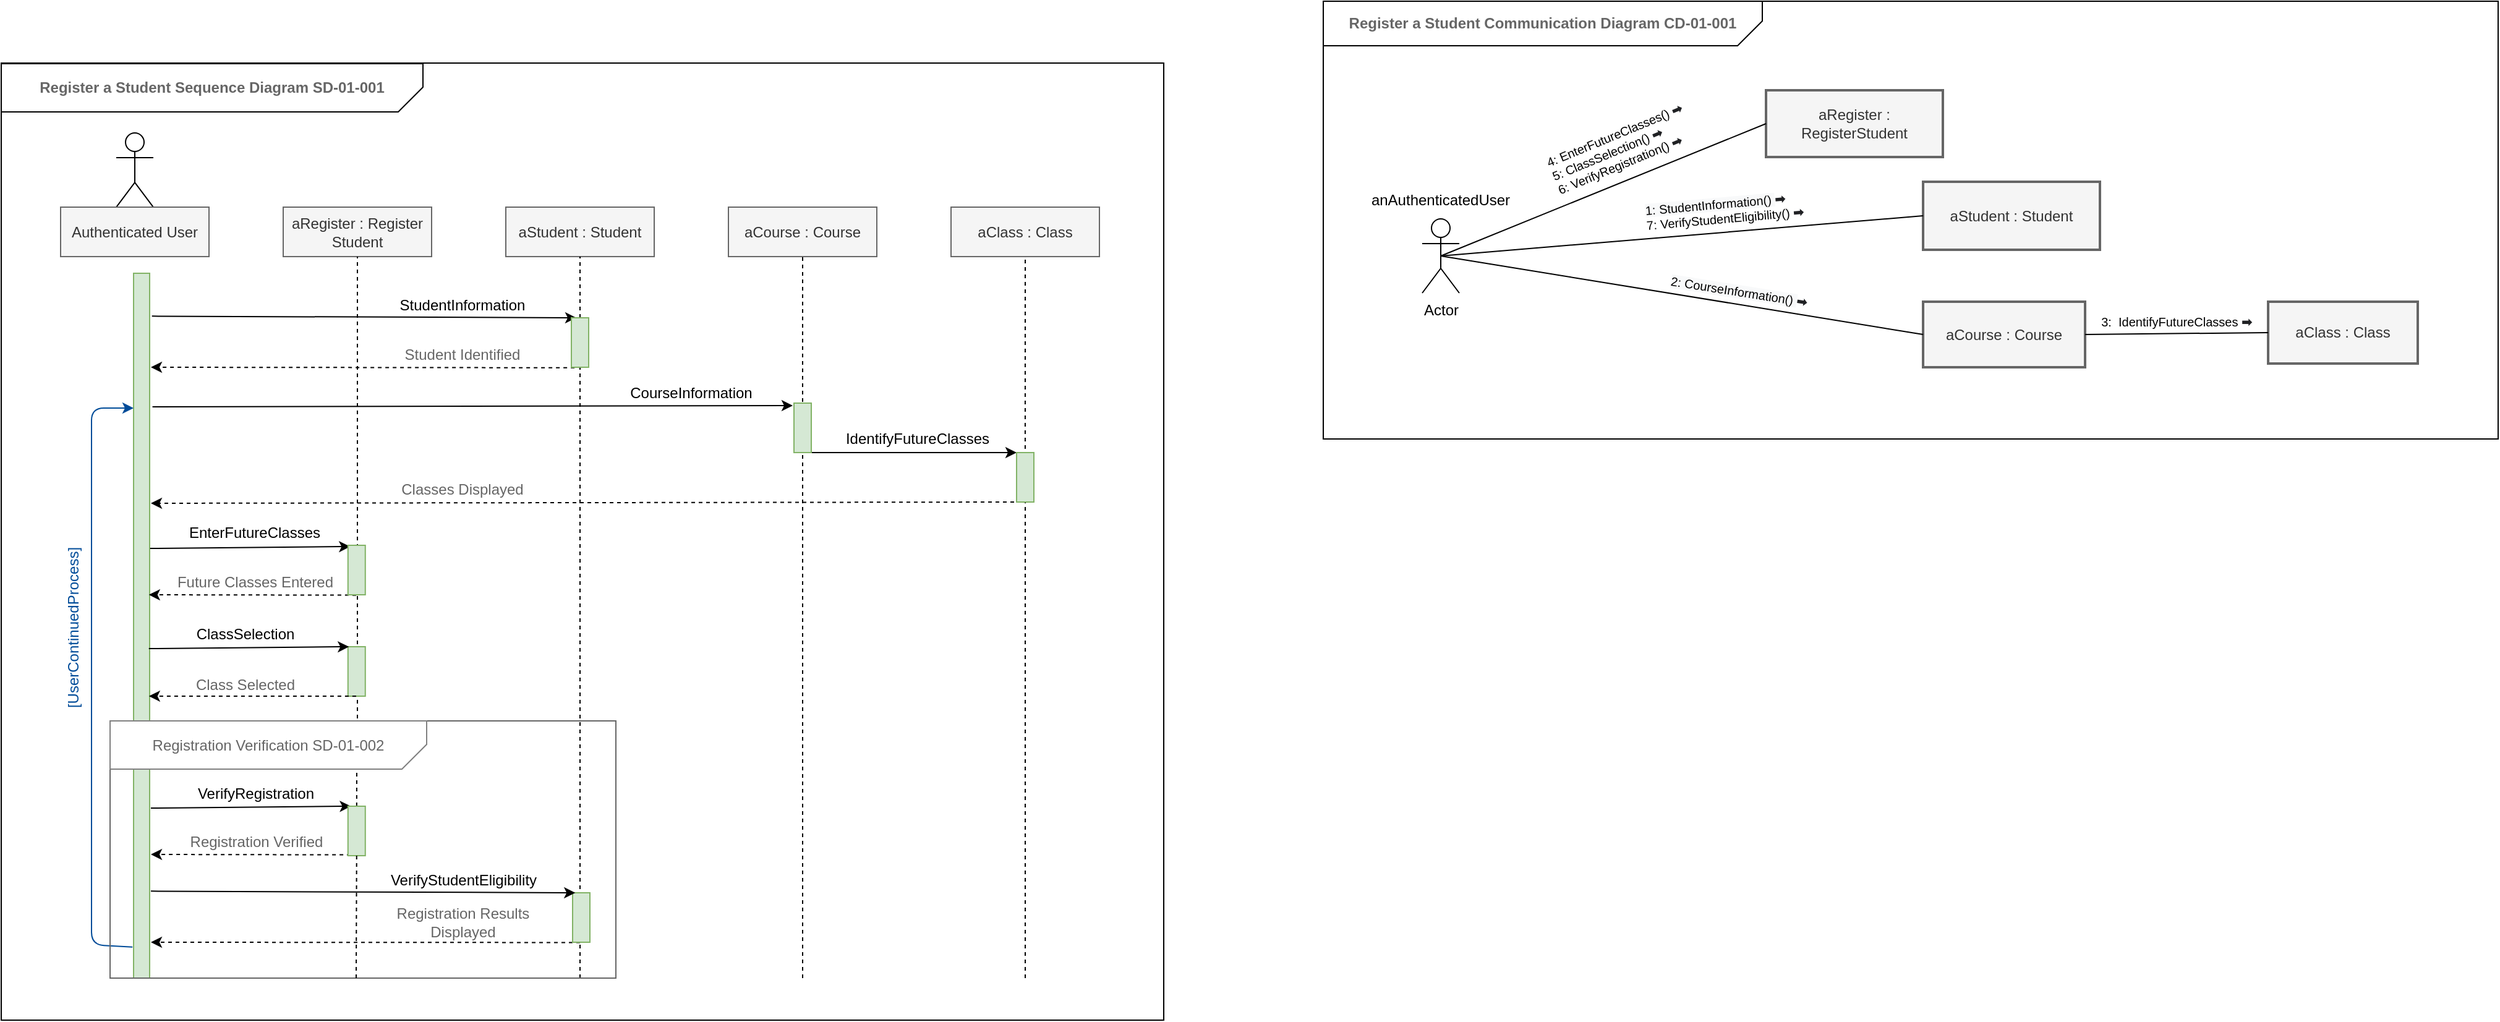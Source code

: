<mxfile version="14.0.1" type="github">
  <diagram id="WgGNXocE23IqrcMPY2u2" name="Page-1">
    <mxGraphModel dx="1309" dy="819" grid="0" gridSize="10" guides="1" tooltips="1" connect="1" arrows="1" fold="1" page="1" pageScale="1" pageWidth="2336" pageHeight="1654" math="0" shadow="0">
      <root>
        <mxCell id="0" />
        <mxCell id="1" parent="0" />
        <mxCell id="3fiQfD3PMQG2XW41a9uW-1" value="Actor" style="shape=umlActor;verticalLabelPosition=bottom;verticalAlign=top;html=1;outlineConnect=0;" vertex="1" parent="1">
          <mxGeometry x="285" y="236.52" width="30" height="60" as="geometry" />
        </mxCell>
        <mxCell id="3fiQfD3PMQG2XW41a9uW-3" value="aRegister : Register Student" style="rounded=0;whiteSpace=wrap;html=1;fillColor=#f5f5f5;strokeColor=#666666;fontColor=#333333;" vertex="1" parent="1">
          <mxGeometry x="420" y="296.52" width="120" height="40" as="geometry" />
        </mxCell>
        <mxCell id="3fiQfD3PMQG2XW41a9uW-4" value="aStudent : Student" style="rounded=0;whiteSpace=wrap;html=1;fillColor=#f5f5f5;strokeColor=#666666;fontColor=#333333;" vertex="1" parent="1">
          <mxGeometry x="600" y="296.52" width="120" height="40" as="geometry" />
        </mxCell>
        <mxCell id="3fiQfD3PMQG2XW41a9uW-5" value="aClass : Class" style="rounded=0;whiteSpace=wrap;html=1;fillColor=#f5f5f5;strokeColor=#666666;fontColor=#333333;" vertex="1" parent="1">
          <mxGeometry x="960" y="296.52" width="120" height="40" as="geometry" />
        </mxCell>
        <mxCell id="3fiQfD3PMQG2XW41a9uW-9" value="" style="endArrow=none;dashed=1;html=1;entryX=0.5;entryY=1;entryDx=0;entryDy=0;" edge="1" parent="1" target="3fiQfD3PMQG2XW41a9uW-4">
          <mxGeometry width="50" height="50" relative="1" as="geometry">
            <mxPoint x="660" y="920" as="sourcePoint" />
            <mxPoint x="659" y="360" as="targetPoint" />
          </mxGeometry>
        </mxCell>
        <mxCell id="3fiQfD3PMQG2XW41a9uW-10" value="" style="endArrow=none;dashed=1;html=1;entryX=0.5;entryY=1;entryDx=0;entryDy=0;" edge="1" parent="1" target="3fiQfD3PMQG2XW41a9uW-11">
          <mxGeometry width="50" height="50" relative="1" as="geometry">
            <mxPoint x="839.984" y="460" as="sourcePoint" />
            <mxPoint x="840" y="360" as="targetPoint" />
          </mxGeometry>
        </mxCell>
        <mxCell id="3fiQfD3PMQG2XW41a9uW-11" value="aCourse : Course" style="rounded=0;whiteSpace=wrap;html=1;fillColor=#f5f5f5;strokeColor=#666666;fontColor=#333333;" vertex="1" parent="1">
          <mxGeometry x="780" y="296.52" width="120" height="40" as="geometry" />
        </mxCell>
        <mxCell id="3fiQfD3PMQG2XW41a9uW-12" value="" style="endArrow=none;dashed=1;html=1;entryX=0.5;entryY=1;entryDx=0;entryDy=0;" edge="1" parent="1" target="3fiQfD3PMQG2XW41a9uW-5">
          <mxGeometry width="50" height="50" relative="1" as="geometry">
            <mxPoint x="1019.959" y="498" as="sourcePoint" />
            <mxPoint x="1019" y="360" as="targetPoint" />
          </mxGeometry>
        </mxCell>
        <mxCell id="3fiQfD3PMQG2XW41a9uW-22" value="StudentInformation" style="text;html=1;strokeColor=none;fillColor=none;align=center;verticalAlign=middle;whiteSpace=wrap;rounded=0;" vertex="1" parent="1">
          <mxGeometry x="500" y="366" width="130" height="20" as="geometry" />
        </mxCell>
        <mxCell id="3fiQfD3PMQG2XW41a9uW-23" value="" style="endArrow=classic;html=1;exitX=1.086;exitY=0.166;exitDx=0;exitDy=0;exitPerimeter=0;" edge="1" parent="1">
          <mxGeometry width="50" height="50" relative="1" as="geometry">
            <mxPoint x="313.86" y="384.68" as="sourcePoint" />
            <mxPoint x="657" y="386" as="targetPoint" />
          </mxGeometry>
        </mxCell>
        <mxCell id="3fiQfD3PMQG2XW41a9uW-26" value="" style="endArrow=classic;html=1;dashed=1;entryX=0.943;entryY=0.145;entryDx=0;entryDy=0;entryPerimeter=0;" edge="1" parent="1">
          <mxGeometry width="50" height="50" relative="1" as="geometry">
            <mxPoint x="655.57" y="426.4" as="sourcePoint" />
            <mxPoint x="313.0" y="426.0" as="targetPoint" />
          </mxGeometry>
        </mxCell>
        <mxCell id="3fiQfD3PMQG2XW41a9uW-27" value="Student Identified" style="text;html=1;strokeColor=none;fillColor=none;align=center;verticalAlign=middle;whiteSpace=wrap;rounded=0;fontColor=#666666;" vertex="1" parent="1">
          <mxGeometry x="500" y="406" width="130" height="20" as="geometry" />
        </mxCell>
        <mxCell id="3fiQfD3PMQG2XW41a9uW-30" value="" style="endArrow=none;dashed=1;html=1;" edge="1" parent="1">
          <mxGeometry width="50" height="50" relative="1" as="geometry">
            <mxPoint x="839.325" y="480" as="sourcePoint" />
            <mxPoint x="839.325" y="480" as="targetPoint" />
          </mxGeometry>
        </mxCell>
        <mxCell id="3fiQfD3PMQG2XW41a9uW-33" value="" style="endArrow=none;dashed=1;html=1;entryX=0.5;entryY=1;entryDx=0;entryDy=0;" edge="1" parent="1" target="3fiQfD3PMQG2XW41a9uW-3">
          <mxGeometry width="50" height="50" relative="1" as="geometry">
            <mxPoint x="480" y="710" as="sourcePoint" />
            <mxPoint x="480" y="360" as="targetPoint" />
          </mxGeometry>
        </mxCell>
        <mxCell id="3fiQfD3PMQG2XW41a9uW-34" value="" style="endArrow=classic;html=1;exitX=1.229;exitY=0.296;exitDx=0;exitDy=0;exitPerimeter=0;entryX=0;entryY=0;entryDx=0;entryDy=0;" edge="1" parent="1">
          <mxGeometry width="50" height="50" relative="1" as="geometry">
            <mxPoint x="314.29" y="457.96" as="sourcePoint" />
            <mxPoint x="832" y="457.0" as="targetPoint" />
          </mxGeometry>
        </mxCell>
        <mxCell id="3fiQfD3PMQG2XW41a9uW-42" value="EnterFutureClasses" style="text;html=1;strokeColor=none;fillColor=none;align=center;verticalAlign=middle;whiteSpace=wrap;rounded=0;" vertex="1" parent="1">
          <mxGeometry x="337.31" y="550" width="120" height="20" as="geometry" />
        </mxCell>
        <mxCell id="3fiQfD3PMQG2XW41a9uW-44" value="Classes Displayed" style="text;html=1;strokeColor=none;fillColor=none;align=center;verticalAlign=middle;whiteSpace=wrap;rounded=0;fontColor=#666666;" vertex="1" parent="1">
          <mxGeometry x="500" y="514" width="130" height="21" as="geometry" />
        </mxCell>
        <mxCell id="3fiQfD3PMQG2XW41a9uW-51" value="ClassSelection" style="text;html=1;strokeColor=none;fillColor=none;align=center;verticalAlign=middle;whiteSpace=wrap;rounded=0;" vertex="1" parent="1">
          <mxGeometry x="351.88" y="632" width="75" height="20" as="geometry" />
        </mxCell>
        <mxCell id="3fiQfD3PMQG2XW41a9uW-53" value="Class Selected" style="text;html=1;strokeColor=none;fillColor=none;align=center;verticalAlign=middle;whiteSpace=wrap;rounded=0;fontColor=#666666;" vertex="1" parent="1">
          <mxGeometry x="346.88" y="673" width="85" height="20" as="geometry" />
        </mxCell>
        <mxCell id="3fiQfD3PMQG2XW41a9uW-54" value="CourseInformation" style="text;html=1;strokeColor=none;fillColor=none;align=center;verticalAlign=middle;whiteSpace=wrap;rounded=0;" vertex="1" parent="1">
          <mxGeometry x="685" y="437" width="130" height="20" as="geometry" />
        </mxCell>
        <mxCell id="3fiQfD3PMQG2XW41a9uW-55" value="IdentifyFutureClasses" style="text;html=1;strokeColor=none;fillColor=none;align=center;verticalAlign=middle;whiteSpace=wrap;rounded=0;" vertex="1" parent="1">
          <mxGeometry x="868" y="474" width="130" height="20" as="geometry" />
        </mxCell>
        <mxCell id="3fiQfD3PMQG2XW41a9uW-59" value="Registration Results Displayed" style="text;html=1;strokeColor=none;fillColor=none;align=center;verticalAlign=middle;whiteSpace=wrap;rounded=0;fontColor=#666666;" vertex="1" parent="1">
          <mxGeometry x="487.38" y="865" width="157.25" height="20" as="geometry" />
        </mxCell>
        <mxCell id="3fiQfD3PMQG2XW41a9uW-61" value="VerifyRegistration" style="text;html=1;strokeColor=none;fillColor=none;align=center;verticalAlign=middle;whiteSpace=wrap;rounded=0;" vertex="1" parent="1">
          <mxGeometry x="343.19" y="761" width="110.25" height="20" as="geometry" />
        </mxCell>
        <mxCell id="3fiQfD3PMQG2XW41a9uW-62" value="Register a Student Sequence Diagram SD-01-001" style="text;html=1;strokeColor=none;fillColor=none;align=center;verticalAlign=middle;whiteSpace=wrap;rounded=0;fontStyle=1;fontColor=#666666;" vertex="1" parent="1">
          <mxGeometry x="214" y="190" width="297" height="20" as="geometry" />
        </mxCell>
        <mxCell id="3fiQfD3PMQG2XW41a9uW-63" value="" style="rounded=0;whiteSpace=wrap;html=1;fillColor=none;strokeWidth=1;" vertex="1" parent="1">
          <mxGeometry x="192" y="180" width="940" height="774" as="geometry" />
        </mxCell>
        <mxCell id="3fiQfD3PMQG2XW41a9uW-64" value="" style="rounded=0;whiteSpace=wrap;html=1;fillColor=#d5e8d4;strokeColor=#82b366;" vertex="1" parent="1">
          <mxGeometry x="299" y="350" width="13" height="570" as="geometry" />
        </mxCell>
        <mxCell id="3fiQfD3PMQG2XW41a9uW-65" value="" style="verticalLabelPosition=bottom;verticalAlign=top;html=1;shape=card;whiteSpace=wrap;size=20;arcSize=12;strokeWidth=1;direction=west;fillColor=none;" vertex="1" parent="1">
          <mxGeometry x="192" y="180.5" width="341" height="39" as="geometry" />
        </mxCell>
        <mxCell id="3fiQfD3PMQG2XW41a9uW-70" value="Register a Student Communication Diagram CD-01-001" style="text;html=1;strokeColor=none;fillColor=none;align=center;verticalAlign=middle;whiteSpace=wrap;rounded=0;fontStyle=1;fontColor=#666666;" vertex="1" parent="1">
          <mxGeometry x="1271.25" y="138" width="334.5" height="20" as="geometry" />
        </mxCell>
        <mxCell id="3fiQfD3PMQG2XW41a9uW-71" value="Actor" style="shape=umlActor;verticalLabelPosition=bottom;verticalAlign=top;html=1;outlineConnect=0;" vertex="1" parent="1">
          <mxGeometry x="1341" y="306" width="30" height="60" as="geometry" />
        </mxCell>
        <mxCell id="3fiQfD3PMQG2XW41a9uW-73" value="anAuthenticatedUser" style="text;html=1;strokeColor=none;fillColor=none;align=center;verticalAlign=middle;whiteSpace=wrap;rounded=0;" vertex="1" parent="1">
          <mxGeometry x="1294" y="281.01" width="124" height="20" as="geometry" />
        </mxCell>
        <mxCell id="3fiQfD3PMQG2XW41a9uW-75" value="aRegister : RegisterStudent" style="rounded=0;whiteSpace=wrap;html=1;strokeWidth=2;fillColor=#f5f5f5;strokeColor=#666666;fontColor=#333333;" vertex="1" parent="1">
          <mxGeometry x="1619" y="202" width="143" height="54" as="geometry" />
        </mxCell>
        <mxCell id="3fiQfD3PMQG2XW41a9uW-76" value="aStudent : Student" style="rounded=0;whiteSpace=wrap;html=1;strokeWidth=2;fillColor=#f5f5f5;strokeColor=#666666;fontColor=#333333;" vertex="1" parent="1">
          <mxGeometry x="1746" y="276" width="143" height="55" as="geometry" />
        </mxCell>
        <mxCell id="3fiQfD3PMQG2XW41a9uW-77" value="aCourse : Course" style="rounded=0;whiteSpace=wrap;html=1;strokeWidth=2;fillColor=#f5f5f5;strokeColor=#666666;fontColor=#333333;" vertex="1" parent="1">
          <mxGeometry x="1746" y="373" width="131" height="53" as="geometry" />
        </mxCell>
        <mxCell id="3fiQfD3PMQG2XW41a9uW-79" value="" style="verticalLabelPosition=bottom;verticalAlign=top;html=1;shape=card;whiteSpace=wrap;size=20;arcSize=12;strokeWidth=1;fillColor=none;direction=west;" vertex="1" parent="1">
          <mxGeometry x="1261" y="130" width="355" height="36" as="geometry" />
        </mxCell>
        <mxCell id="3fiQfD3PMQG2XW41a9uW-82" value="" style="endArrow=none;html=1;entryX=0;entryY=0.5;entryDx=0;entryDy=0;exitX=0.5;exitY=0.5;exitDx=0;exitDy=0;exitPerimeter=0;" edge="1" parent="1" target="3fiQfD3PMQG2XW41a9uW-75" source="3fiQfD3PMQG2XW41a9uW-71">
          <mxGeometry width="50" height="50" relative="1" as="geometry">
            <mxPoint x="1395" y="336" as="sourcePoint" />
            <mxPoint x="1469" y="279" as="targetPoint" />
          </mxGeometry>
        </mxCell>
        <mxCell id="3fiQfD3PMQG2XW41a9uW-85" value="3: &amp;nbsp;IdentifyFutureClasses&amp;nbsp;&lt;b style=&quot;font-size: 10px ; color: rgb(32 , 33 , 36) ; font-family: &amp;#34;arial&amp;#34; , sans-serif ; text-align: left&quot;&gt;➡&lt;/b&gt;" style="text;html=1;strokeColor=none;fillColor=none;align=center;verticalAlign=middle;whiteSpace=wrap;rounded=0;rotation=0;fontSize=10;" vertex="1" parent="1">
          <mxGeometry x="1882" y="379" width="138" height="20" as="geometry" />
        </mxCell>
        <mxCell id="3fiQfD3PMQG2XW41a9uW-89" value="&lt;span style=&quot;font-family: &amp;#34;helvetica&amp;#34; ; text-align: center&quot;&gt;4: EnterFutureClasses()&amp;nbsp;&lt;/span&gt;&lt;b style=&quot;color: rgb(32 , 33 , 36) ; font-family: &amp;#34;arial&amp;#34; , sans-serif&quot;&gt;➡&lt;br&gt;&lt;/b&gt;&lt;span style=&quot;font-family: &amp;#34;helvetica&amp;#34; ; text-align: center&quot;&gt;5: ClassSelection()&amp;nbsp;&lt;/span&gt;&lt;b style=&quot;color: rgb(32 , 33 , 36) ; font-family: &amp;#34;arial&amp;#34; , sans-serif&quot;&gt;➡&lt;br&gt;&lt;/b&gt;&lt;span style=&quot;font-family: &amp;#34;helvetica&amp;#34; ; text-align: center&quot;&gt;6: VerifyRegistration()&amp;nbsp;&lt;/span&gt;&lt;b style=&quot;color: rgb(32 , 33 , 36) ; font-family: &amp;#34;arial&amp;#34; , sans-serif&quot;&gt;➡&lt;/b&gt;&lt;b style=&quot;font-size: 10px ; font-style: normal ; letter-spacing: normal ; text-indent: 0px ; text-transform: none ; word-spacing: 0px ; text-decoration: none ; color: rgb(32 , 33 , 36) ; font-family: &amp;#34;arial&amp;#34; , sans-serif ; text-align: left&quot;&gt;&lt;br&gt;&lt;/b&gt;" style="text;whiteSpace=wrap;html=1;fontSize=10;rotation=337.5;" vertex="1" parent="1">
          <mxGeometry x="1439.94" y="223.61" width="127.26" height="50" as="geometry" />
        </mxCell>
        <mxCell id="3fiQfD3PMQG2XW41a9uW-90" value="" style="rounded=0;whiteSpace=wrap;html=1;strokeWidth=1;fontSize=10;fillColor=none;" vertex="1" parent="1">
          <mxGeometry x="1261" y="130" width="950" height="354" as="geometry" />
        </mxCell>
        <mxCell id="3fiQfD3PMQG2XW41a9uW-99" value="" style="endArrow=classic;html=1;dashed=1;entryX=1.229;entryY=0.69;entryDx=0;entryDy=0;entryPerimeter=0;" edge="1" parent="1">
          <mxGeometry width="50" height="50" relative="1" as="geometry">
            <mxPoint x="660" y="891.23" as="sourcePoint" />
            <mxPoint x="313.0" y="891.0" as="targetPoint" />
          </mxGeometry>
        </mxCell>
        <mxCell id="3fiQfD3PMQG2XW41a9uW-104" value="VerifyStudentEligibility" style="text;html=1;strokeColor=none;fillColor=none;align=center;verticalAlign=middle;whiteSpace=wrap;rounded=0;" vertex="1" parent="1">
          <mxGeometry x="501" y="831" width="130" height="20" as="geometry" />
        </mxCell>
        <mxCell id="3fiQfD3PMQG2XW41a9uW-120" value="" style="endArrow=none;dashed=1;html=1;entryX=0.5;entryY=1;entryDx=0;entryDy=0;" edge="1" parent="1">
          <mxGeometry width="50" height="50" relative="1" as="geometry">
            <mxPoint x="840" y="920" as="sourcePoint" />
            <mxPoint x="840" y="490" as="targetPoint" />
          </mxGeometry>
        </mxCell>
        <mxCell id="3fiQfD3PMQG2XW41a9uW-132" value="" style="endArrow=classic;html=1;dashed=1;" edge="1" parent="1">
          <mxGeometry width="50" height="50" relative="1" as="geometry">
            <mxPoint x="1011" y="535" as="sourcePoint" />
            <mxPoint x="313" y="536" as="targetPoint" />
          </mxGeometry>
        </mxCell>
        <mxCell id="3fiQfD3PMQG2XW41a9uW-134" value="" style="endArrow=none;dashed=1;html=1;" edge="1" parent="1">
          <mxGeometry width="50" height="50" relative="1" as="geometry">
            <mxPoint x="1020" y="920" as="sourcePoint" />
            <mxPoint x="1020" y="534.0" as="targetPoint" />
          </mxGeometry>
        </mxCell>
        <mxCell id="3fiQfD3PMQG2XW41a9uW-139" value="" style="endArrow=classic;html=1;exitX=1;exitY=1;exitDx=0;exitDy=0;" edge="1" parent="1">
          <mxGeometry width="50" height="50" relative="1" as="geometry">
            <mxPoint x="847" y="495.0" as="sourcePoint" />
            <mxPoint x="1013" y="495" as="targetPoint" />
          </mxGeometry>
        </mxCell>
        <mxCell id="3fiQfD3PMQG2XW41a9uW-140" value="" style="rounded=0;whiteSpace=wrap;html=1;fillColor=#d5e8d4;strokeColor=#82b366;" vertex="1" parent="1">
          <mxGeometry x="833" y="455" width="14" height="40" as="geometry" />
        </mxCell>
        <mxCell id="3fiQfD3PMQG2XW41a9uW-141" value="" style="rounded=0;whiteSpace=wrap;html=1;fillColor=#d5e8d4;strokeColor=#82b366;" vertex="1" parent="1">
          <mxGeometry x="1013" y="495" width="14" height="40" as="geometry" />
        </mxCell>
        <mxCell id="3fiQfD3PMQG2XW41a9uW-142" value="" style="rounded=0;whiteSpace=wrap;html=1;fillColor=#d5e8d4;strokeColor=#82b366;" vertex="1" parent="1">
          <mxGeometry x="653" y="386" width="14" height="40" as="geometry" />
        </mxCell>
        <mxCell id="3fiQfD3PMQG2XW41a9uW-149" value="" style="endArrow=classic;html=1;exitX=1.024;exitY=0.024;exitDx=0;exitDy=0;exitPerimeter=0;entryX=0;entryY=0;entryDx=0;entryDy=0;" edge="1" parent="1">
          <mxGeometry width="50" height="50" relative="1" as="geometry">
            <mxPoint x="312.38" y="572.52" as="sourcePoint" />
            <mxPoint x="474.14" y="571" as="targetPoint" />
          </mxGeometry>
        </mxCell>
        <mxCell id="3fiQfD3PMQG2XW41a9uW-151" value="" style="rounded=0;whiteSpace=wrap;html=1;fillColor=#d5e8d4;strokeColor=#82b366;" vertex="1" parent="1">
          <mxGeometry x="472.38" y="652" width="14" height="40" as="geometry" />
        </mxCell>
        <mxCell id="3fiQfD3PMQG2XW41a9uW-159" value="Future Classes Entered" style="text;html=1;strokeColor=none;fillColor=none;align=center;verticalAlign=middle;whiteSpace=wrap;rounded=0;fontColor=#666666;" vertex="1" parent="1">
          <mxGeometry x="329.38" y="590" width="137" height="20" as="geometry" />
        </mxCell>
        <mxCell id="3fiQfD3PMQG2XW41a9uW-165" value="" style="endArrow=classic;html=1;exitX=1.024;exitY=0.024;exitDx=0;exitDy=0;exitPerimeter=0;entryX=0;entryY=0;entryDx=0;entryDy=0;" edge="1" parent="1">
          <mxGeometry width="50" height="50" relative="1" as="geometry">
            <mxPoint x="311.38" y="653.52" as="sourcePoint" />
            <mxPoint x="473.14" y="652" as="targetPoint" />
          </mxGeometry>
        </mxCell>
        <mxCell id="3fiQfD3PMQG2XW41a9uW-166" value="" style="endArrow=classic;html=1;exitX=1.024;exitY=0.024;exitDx=0;exitDy=0;exitPerimeter=0;entryX=0;entryY=0;entryDx=0;entryDy=0;" edge="1" parent="1">
          <mxGeometry width="50" height="50" relative="1" as="geometry">
            <mxPoint x="313" y="782.52" as="sourcePoint" />
            <mxPoint x="474.76" y="781" as="targetPoint" />
          </mxGeometry>
        </mxCell>
        <mxCell id="3fiQfD3PMQG2XW41a9uW-167" value="" style="endArrow=classic;html=1;dashed=1;entryX=0.943;entryY=0.916;entryDx=0;entryDy=0;entryPerimeter=0;" edge="1" parent="1">
          <mxGeometry width="50" height="50" relative="1" as="geometry">
            <mxPoint x="478.95" y="610.32" as="sourcePoint" />
            <mxPoint x="311.38" y="610" as="targetPoint" />
          </mxGeometry>
        </mxCell>
        <mxCell id="3fiQfD3PMQG2XW41a9uW-168" value="" style="rounded=0;whiteSpace=wrap;html=1;fillColor=#d5e8d4;strokeColor=#82b366;" vertex="1" parent="1">
          <mxGeometry x="472.38" y="570" width="14" height="40" as="geometry" />
        </mxCell>
        <mxCell id="3fiQfD3PMQG2XW41a9uW-173" value="" style="endArrow=classic;html=1;dashed=1;entryX=0.943;entryY=0.916;entryDx=0;entryDy=0;entryPerimeter=0;" edge="1" parent="1">
          <mxGeometry width="50" height="50" relative="1" as="geometry">
            <mxPoint x="480.57" y="820.32" as="sourcePoint" />
            <mxPoint x="313" y="820" as="targetPoint" />
          </mxGeometry>
        </mxCell>
        <mxCell id="3fiQfD3PMQG2XW41a9uW-175" value="Registration Verified" style="text;html=1;strokeColor=none;fillColor=none;align=center;verticalAlign=middle;whiteSpace=wrap;rounded=0;fontColor=#666666;" vertex="1" parent="1">
          <mxGeometry x="342" y="800" width="112.62" height="20" as="geometry" />
        </mxCell>
        <mxCell id="3fiQfD3PMQG2XW41a9uW-176" value="" style="rounded=0;whiteSpace=wrap;html=1;fillColor=#d5e8d4;strokeColor=#82b366;" vertex="1" parent="1">
          <mxGeometry x="654" y="851" width="14" height="40" as="geometry" />
        </mxCell>
        <mxCell id="3fiQfD3PMQG2XW41a9uW-179" value="" style="endArrow=classic;html=1;exitX=1.086;exitY=0.166;exitDx=0;exitDy=0;exitPerimeter=0;" edge="1" parent="1">
          <mxGeometry width="50" height="50" relative="1" as="geometry">
            <mxPoint x="313.0" y="849.68" as="sourcePoint" />
            <mxPoint x="656.14" y="851" as="targetPoint" />
          </mxGeometry>
        </mxCell>
        <mxCell id="3fiQfD3PMQG2XW41a9uW-180" value="" style="endArrow=classic;html=1;dashed=1;entryX=0.943;entryY=0.145;entryDx=0;entryDy=0;entryPerimeter=0;" edge="1" parent="1">
          <mxGeometry width="50" height="50" relative="1" as="geometry">
            <mxPoint x="478.95" y="692" as="sourcePoint" />
            <mxPoint x="311.38" y="692.0" as="targetPoint" />
          </mxGeometry>
        </mxCell>
        <mxCell id="3fiQfD3PMQG2XW41a9uW-182" value="" style="endArrow=none;html=1;entryX=0;entryY=0.5;entryDx=0;entryDy=0;exitX=0.5;exitY=0.5;exitDx=0;exitDy=0;exitPerimeter=0;" edge="1" parent="1" source="3fiQfD3PMQG2XW41a9uW-71" target="3fiQfD3PMQG2XW41a9uW-76">
          <mxGeometry width="50" height="50" relative="1" as="geometry">
            <mxPoint x="1411" y="383" as="sourcePoint" />
            <mxPoint x="1635" y="276" as="targetPoint" />
          </mxGeometry>
        </mxCell>
        <mxCell id="3fiQfD3PMQG2XW41a9uW-183" value="" style="endArrow=none;html=1;entryX=0;entryY=0.5;entryDx=0;entryDy=0;exitX=0.5;exitY=0.5;exitDx=0;exitDy=0;exitPerimeter=0;" edge="1" parent="1" source="3fiQfD3PMQG2XW41a9uW-71" target="3fiQfD3PMQG2XW41a9uW-77">
          <mxGeometry width="50" height="50" relative="1" as="geometry">
            <mxPoint x="1366" y="346" as="sourcePoint" />
            <mxPoint x="1756" y="313.5" as="targetPoint" />
          </mxGeometry>
        </mxCell>
        <mxCell id="3fiQfD3PMQG2XW41a9uW-185" value="&lt;span style=&quot;color: rgb(0 , 0 , 0) ; font-family: &amp;#34;helvetica&amp;#34; ; font-size: 10px ; font-style: normal ; font-weight: normal ; letter-spacing: normal ; text-align: center ; text-indent: 0px ; text-transform: none ; word-spacing: 0px ; background-color: rgb(248 , 249 , 250) ; text-decoration: none ; display: inline ; float: none&quot;&gt;1: StudentInformation()&amp;nbsp;&lt;/span&gt;&lt;b style=&quot;font-size: 10px ; font-style: normal ; letter-spacing: normal ; text-indent: 0px ; text-transform: none ; word-spacing: 0px ; text-decoration: none ; color: rgb(32 , 33 , 36) ; font-family: &amp;#34;arial&amp;#34; , sans-serif ; text-align: left&quot;&gt;➡&lt;br&gt;&lt;/b&gt;&lt;span style=&quot;font-family: &amp;#34;helvetica&amp;#34; ; text-align: center&quot;&gt;7: VerifyStudentEligibility()&amp;nbsp;&lt;/span&gt;&lt;b style=&quot;color: rgb(32 , 33 , 36) ; font-family: &amp;#34;arial&amp;#34; , sans-serif&quot;&gt;➡&lt;/b&gt;&lt;b style=&quot;font-size: 10px ; font-style: normal ; letter-spacing: normal ; text-indent: 0px ; text-transform: none ; word-spacing: 0px ; text-decoration: none ; color: rgb(32 , 33 , 36) ; font-family: &amp;#34;arial&amp;#34; , sans-serif ; text-align: left&quot;&gt;&lt;br&gt;&lt;/b&gt;" style="text;whiteSpace=wrap;html=1;fontSize=10;rotation=355;" vertex="1" parent="1">
          <mxGeometry x="1520" y="281.01" width="150.52" height="33.05" as="geometry" />
        </mxCell>
        <mxCell id="3fiQfD3PMQG2XW41a9uW-186" value="&lt;span style=&quot;color: rgb(0 , 0 , 0) ; font-family: &amp;#34;helvetica&amp;#34; ; font-size: 10px ; font-style: normal ; font-weight: normal ; letter-spacing: normal ; text-align: center ; text-indent: 0px ; text-transform: none ; word-spacing: 0px ; background-color: rgb(248 , 249 , 250) ; text-decoration: none ; display: inline ; float: none&quot;&gt;2: CourseInformation()&amp;nbsp;&lt;/span&gt;&lt;b style=&quot;font-size: 10px ; font-style: normal ; letter-spacing: normal ; text-indent: 0px ; text-transform: none ; word-spacing: 0px ; text-decoration: none ; color: rgb(32 , 33 , 36) ; font-family: &amp;#34;arial&amp;#34; , sans-serif ; text-align: left&quot;&gt;➡&lt;br&gt;&lt;/b&gt;&lt;b style=&quot;font-size: 10px ; font-style: normal ; letter-spacing: normal ; text-indent: 0px ; text-transform: none ; word-spacing: 0px ; text-decoration: none ; color: rgb(32 , 33 , 36) ; font-family: &amp;#34;arial&amp;#34; , sans-serif ; text-align: left&quot;&gt;&lt;br&gt;&lt;/b&gt;" style="text;whiteSpace=wrap;html=1;fontSize=10;rotation=9;" vertex="1" parent="1">
          <mxGeometry x="1540" y="353.91" width="127.26" height="23.09" as="geometry" />
        </mxCell>
        <mxCell id="3fiQfD3PMQG2XW41a9uW-188" value="aClass : Class" style="rounded=0;whiteSpace=wrap;html=1;strokeWidth=2;fillColor=#f5f5f5;strokeColor=#666666;fontColor=#333333;" vertex="1" parent="1">
          <mxGeometry x="2025" y="373" width="121" height="50" as="geometry" />
        </mxCell>
        <mxCell id="3fiQfD3PMQG2XW41a9uW-189" value="" style="endArrow=none;html=1;exitX=1;exitY=0.5;exitDx=0;exitDy=0;entryX=0;entryY=0.5;entryDx=0;entryDy=0;" edge="1" parent="1" source="3fiQfD3PMQG2XW41a9uW-77" target="3fiQfD3PMQG2XW41a9uW-188">
          <mxGeometry width="50" height="50" relative="1" as="geometry">
            <mxPoint x="1729" y="336" as="sourcePoint" />
            <mxPoint x="1779" y="286" as="targetPoint" />
          </mxGeometry>
        </mxCell>
        <mxCell id="3fiQfD3PMQG2XW41a9uW-191" value="" style="endArrow=classic;html=1;fontColor=#004C99;strokeColor=#004C99;exitX=-0.069;exitY=0.956;exitDx=0;exitDy=0;exitPerimeter=0;" edge="1" parent="1" source="3fiQfD3PMQG2XW41a9uW-64">
          <mxGeometry width="50" height="50" relative="1" as="geometry">
            <mxPoint x="299" y="888" as="sourcePoint" />
            <mxPoint x="299" y="459" as="targetPoint" />
            <Array as="points">
              <mxPoint x="265" y="893" />
              <mxPoint x="265" y="459" />
            </Array>
          </mxGeometry>
        </mxCell>
        <mxCell id="3fiQfD3PMQG2XW41a9uW-192" value="[UserContinuedProcess]" style="text;html=1;strokeColor=none;fillColor=none;align=center;verticalAlign=middle;whiteSpace=wrap;rounded=0;rotation=-90;fontColor=#004C99;" vertex="1" parent="1">
          <mxGeometry x="180.5" y="627" width="140" height="20" as="geometry" />
        </mxCell>
        <mxCell id="3fiQfD3PMQG2XW41a9uW-204" value="" style="rounded=0;whiteSpace=wrap;html=1;fontColor=#004C99;fillColor=none;strokeColor=#666666;" vertex="1" parent="1">
          <mxGeometry x="280" y="712" width="409" height="208" as="geometry" />
        </mxCell>
        <mxCell id="3fiQfD3PMQG2XW41a9uW-206" value="" style="verticalLabelPosition=bottom;verticalAlign=top;html=1;shape=card;whiteSpace=wrap;size=20;arcSize=12;strokeWidth=1;direction=west;strokeColor=#808080;" vertex="1" parent="1">
          <mxGeometry x="280" y="712" width="256" height="39" as="geometry" />
        </mxCell>
        <mxCell id="3fiQfD3PMQG2XW41a9uW-207" value="&lt;font&gt;Registration Verification SD-01-002&lt;/font&gt;" style="text;html=1;strokeColor=none;fillColor=none;align=center;verticalAlign=middle;whiteSpace=wrap;rounded=0;fontColor=#666666;" vertex="1" parent="1">
          <mxGeometry x="310" y="721.5" width="196" height="20" as="geometry" />
        </mxCell>
        <mxCell id="3fiQfD3PMQG2XW41a9uW-209" value="" style="endArrow=none;dashed=1;html=1;entryX=0.5;entryY=1;entryDx=0;entryDy=0;" edge="1" parent="1" source="3fiQfD3PMQG2XW41a9uW-210">
          <mxGeometry width="50" height="50" relative="1" as="geometry">
            <mxPoint x="479" y="935" as="sourcePoint" />
            <mxPoint x="479.47" y="751.01" as="targetPoint" />
          </mxGeometry>
        </mxCell>
        <mxCell id="3fiQfD3PMQG2XW41a9uW-210" value="" style="rounded=0;whiteSpace=wrap;html=1;fillColor=#d5e8d4;strokeColor=#82b366;" vertex="1" parent="1">
          <mxGeometry x="472.38" y="781" width="14" height="40" as="geometry" />
        </mxCell>
        <mxCell id="3fiQfD3PMQG2XW41a9uW-211" value="" style="endArrow=none;dashed=1;html=1;entryX=0.5;entryY=1;entryDx=0;entryDy=0;" edge="1" parent="1" target="3fiQfD3PMQG2XW41a9uW-210">
          <mxGeometry width="50" height="50" relative="1" as="geometry">
            <mxPoint x="479" y="920" as="sourcePoint" />
            <mxPoint x="479.47" y="751.01" as="targetPoint" />
          </mxGeometry>
        </mxCell>
        <mxCell id="3fiQfD3PMQG2XW41a9uW-216" value="Authenticated User" style="rounded=0;whiteSpace=wrap;html=1;fillColor=#f5f5f5;strokeColor=#666666;fontColor=#333333;" vertex="1" parent="1">
          <mxGeometry x="240" y="296.52" width="120" height="40" as="geometry" />
        </mxCell>
      </root>
    </mxGraphModel>
  </diagram>
</mxfile>
